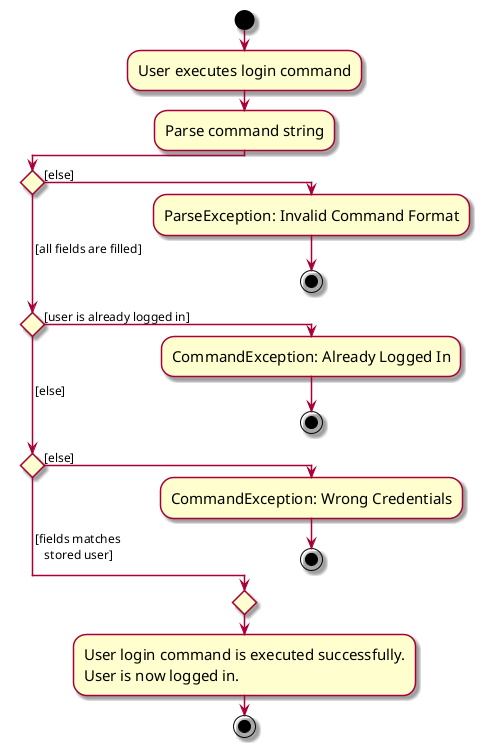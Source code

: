 @startuml
skin rose
skinparam ActivityFontSize 15
skinparam ArrowFontSize 12
!pragma useVerticalIf on
start
:User executes login command;
:Parse command string;

if () then ([else])
    :ParseException: Invalid Command Format;
    stop
( [all fields are filled]) elseif () then ([user is already logged in])
    :CommandException: Already Logged In;
    stop
( [else]) elseif () then ([else])
    :CommandException: Wrong Credentials;
    stop
else ( [fields matches
    stored user])

endif
:User login command is executed successfully.
User is now logged in.;

stop
@enduml
